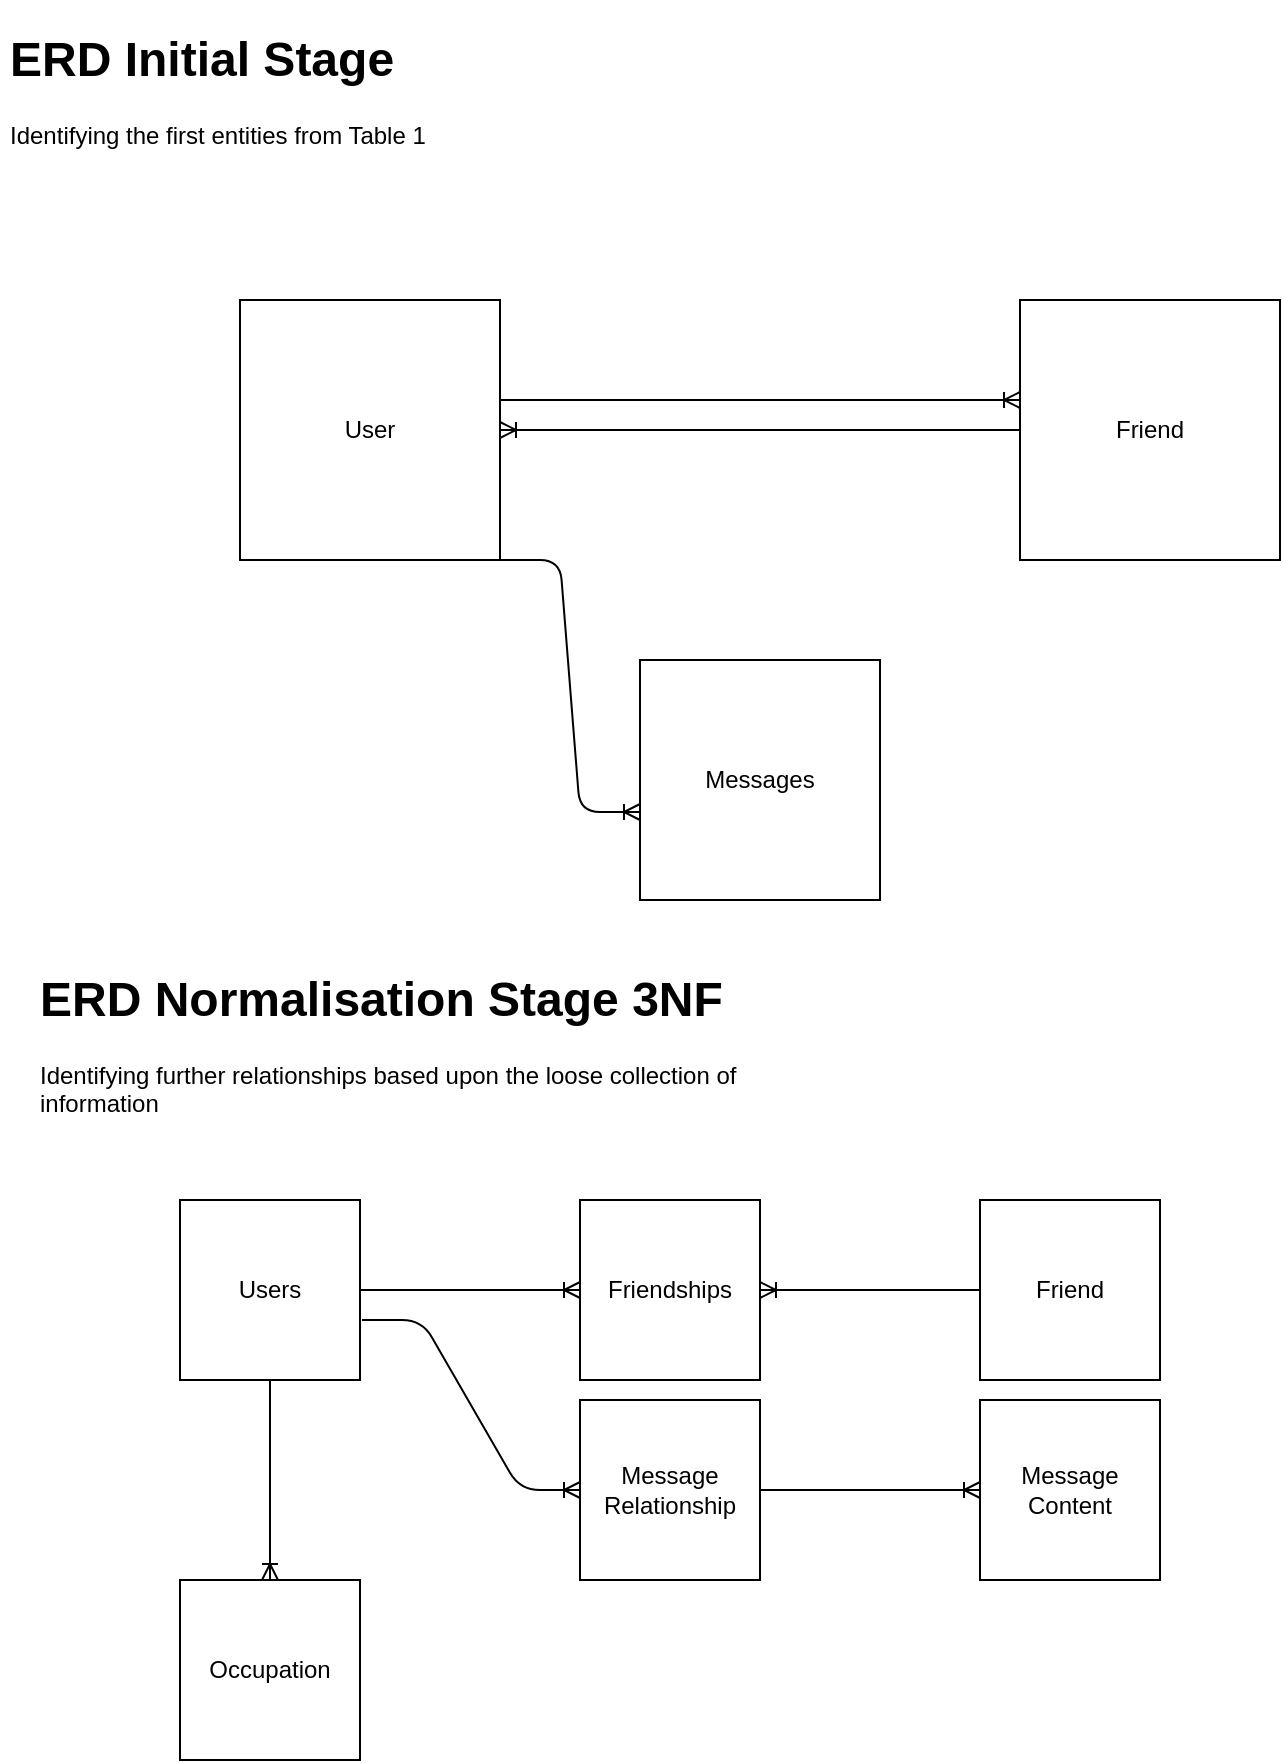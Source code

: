 <mxfile version="12.9.5" type="device"><diagram id="dMoiHjOdy32ZO6F81jRC" name="Page-1"><mxGraphModel dx="1422" dy="713" grid="1" gridSize="10" guides="1" tooltips="1" connect="1" arrows="1" fold="1" page="1" pageScale="1" pageWidth="850" pageHeight="1100" math="0" shadow="0"><root><mxCell id="0"/><mxCell id="1" parent="0"/><mxCell id="jiwF5cv3_DcmqTkr02V8-3" value="Messages" style="whiteSpace=wrap;html=1;aspect=fixed;" parent="1" vertex="1"><mxGeometry x="330" y="330" width="120" height="120" as="geometry"/></mxCell><mxCell id="jiwF5cv3_DcmqTkr02V8-4" value="Friend" style="whiteSpace=wrap;html=1;aspect=fixed;" parent="1" vertex="1"><mxGeometry x="520" y="150" width="130" height="130" as="geometry"/></mxCell><mxCell id="jiwF5cv3_DcmqTkr02V8-5" value="User" style="whiteSpace=wrap;html=1;aspect=fixed;" parent="1" vertex="1"><mxGeometry x="130" y="150" width="130" height="130" as="geometry"/></mxCell><mxCell id="jiwF5cv3_DcmqTkr02V8-9" value="&lt;h1&gt;ERD Initial Stage&lt;/h1&gt;&lt;div&gt;Identifying the first entities from Table 1&lt;/div&gt;" style="text;html=1;strokeColor=none;fillColor=none;spacing=5;spacingTop=-20;whiteSpace=wrap;overflow=hidden;rounded=0;" parent="1" vertex="1"><mxGeometry x="10" y="10" width="220" height="120" as="geometry"/></mxCell><mxCell id="jiwF5cv3_DcmqTkr02V8-13" value="" style="edgeStyle=entityRelationEdgeStyle;fontSize=12;html=1;endArrow=ERoneToMany;exitX=1;exitY=1;exitDx=0;exitDy=0;" parent="1" source="jiwF5cv3_DcmqTkr02V8-5" edge="1"><mxGeometry width="100" height="100" relative="1" as="geometry"><mxPoint x="370" y="440" as="sourcePoint"/><mxPoint x="330" y="406" as="targetPoint"/></mxGeometry></mxCell><mxCell id="jiwF5cv3_DcmqTkr02V8-14" value="" style="edgeStyle=entityRelationEdgeStyle;fontSize=12;html=1;endArrow=ERoneToMany;" parent="1" edge="1"><mxGeometry width="100" height="100" relative="1" as="geometry"><mxPoint x="260" y="200" as="sourcePoint"/><mxPoint x="520" y="200" as="targetPoint"/></mxGeometry></mxCell><mxCell id="jiwF5cv3_DcmqTkr02V8-20" value="" style="edgeStyle=entityRelationEdgeStyle;fontSize=12;html=1;endArrow=ERoneToMany;" parent="1" source="jiwF5cv3_DcmqTkr02V8-4" target="jiwF5cv3_DcmqTkr02V8-5" edge="1"><mxGeometry width="100" height="100" relative="1" as="geometry"><mxPoint x="560" y="540" as="sourcePoint"/><mxPoint x="660" y="440" as="targetPoint"/></mxGeometry></mxCell><mxCell id="jiwF5cv3_DcmqTkr02V8-24" value="&lt;h1&gt;ERD Normalisation Stage 3NF&lt;/h1&gt;&lt;div&gt;Identifying further relationships based upon the loose collection of information&lt;/div&gt;" style="text;html=1;strokeColor=none;fillColor=none;spacing=5;spacingTop=-20;whiteSpace=wrap;overflow=hidden;rounded=0;" parent="1" vertex="1"><mxGeometry x="25" y="480" width="365" height="120" as="geometry"/></mxCell><mxCell id="jiwF5cv3_DcmqTkr02V8-25" value="Message Relationship" style="whiteSpace=wrap;html=1;aspect=fixed;" parent="1" vertex="1"><mxGeometry x="300" y="700" width="90" height="90" as="geometry"/></mxCell><mxCell id="jiwF5cv3_DcmqTkr02V8-26" value="Users" style="whiteSpace=wrap;html=1;aspect=fixed;" parent="1" vertex="1"><mxGeometry x="100" y="600" width="90" height="90" as="geometry"/></mxCell><mxCell id="jiwF5cv3_DcmqTkr02V8-27" value="Occupation" style="whiteSpace=wrap;html=1;aspect=fixed;" parent="1" vertex="1"><mxGeometry x="100" y="790" width="90" height="90" as="geometry"/></mxCell><mxCell id="jiwF5cv3_DcmqTkr02V8-28" value="Friend" style="whiteSpace=wrap;html=1;aspect=fixed;" parent="1" vertex="1"><mxGeometry x="500" y="600" width="90" height="90" as="geometry"/></mxCell><mxCell id="jiwF5cv3_DcmqTkr02V8-29" value="Friendships" style="whiteSpace=wrap;html=1;aspect=fixed;" parent="1" vertex="1"><mxGeometry x="300" y="600" width="90" height="90" as="geometry"/></mxCell><mxCell id="jiwF5cv3_DcmqTkr02V8-30" value="Message Content" style="whiteSpace=wrap;html=1;aspect=fixed;" parent="1" vertex="1"><mxGeometry x="500" y="700" width="90" height="90" as="geometry"/></mxCell><mxCell id="jiwF5cv3_DcmqTkr02V8-32" value="" style="edgeStyle=entityRelationEdgeStyle;fontSize=12;html=1;endArrow=ERoneToMany;entryX=0;entryY=0.5;entryDx=0;entryDy=0;exitX=1;exitY=0.5;exitDx=0;exitDy=0;" parent="1" source="jiwF5cv3_DcmqTkr02V8-26" target="jiwF5cv3_DcmqTkr02V8-29" edge="1"><mxGeometry width="100" height="100" relative="1" as="geometry"><mxPoint x="190" y="660" as="sourcePoint"/><mxPoint x="290" y="560" as="targetPoint"/></mxGeometry></mxCell><mxCell id="jiwF5cv3_DcmqTkr02V8-33" value="" style="edgeStyle=entityRelationEdgeStyle;fontSize=12;html=1;endArrow=ERoneToMany;exitX=1.011;exitY=0.667;exitDx=0;exitDy=0;entryX=0;entryY=0.5;entryDx=0;entryDy=0;exitPerimeter=0;" parent="1" source="jiwF5cv3_DcmqTkr02V8-26" target="jiwF5cv3_DcmqTkr02V8-25" edge="1"><mxGeometry width="100" height="100" relative="1" as="geometry"><mxPoint x="300" y="840" as="sourcePoint"/><mxPoint x="400" y="740" as="targetPoint"/></mxGeometry></mxCell><mxCell id="jiwF5cv3_DcmqTkr02V8-34" value="" style="edgeStyle=entityRelationEdgeStyle;fontSize=12;html=1;endArrow=ERoneToMany;exitX=1;exitY=0.5;exitDx=0;exitDy=0;entryX=0;entryY=0.5;entryDx=0;entryDy=0;" parent="1" source="jiwF5cv3_DcmqTkr02V8-25" target="jiwF5cv3_DcmqTkr02V8-30" edge="1"><mxGeometry width="100" height="100" relative="1" as="geometry"><mxPoint x="300" y="840" as="sourcePoint"/><mxPoint x="400" y="740" as="targetPoint"/></mxGeometry></mxCell><mxCell id="jiwF5cv3_DcmqTkr02V8-40" value="" style="edgeStyle=entityRelationEdgeStyle;fontSize=12;html=1;endArrow=ERoneToMany;" parent="1" source="jiwF5cv3_DcmqTkr02V8-28" target="jiwF5cv3_DcmqTkr02V8-29" edge="1"><mxGeometry width="100" height="100" relative="1" as="geometry"><mxPoint x="300" y="880" as="sourcePoint"/><mxPoint x="400" y="780" as="targetPoint"/></mxGeometry></mxCell><mxCell id="jiwF5cv3_DcmqTkr02V8-43" value="" style="fontSize=12;html=1;endArrow=ERoneToMany;rounded=1;exitX=0.5;exitY=1;exitDx=0;exitDy=0;entryX=0.5;entryY=0;entryDx=0;entryDy=0;" parent="1" source="jiwF5cv3_DcmqTkr02V8-26" target="jiwF5cv3_DcmqTkr02V8-27" edge="1"><mxGeometry width="100" height="100" relative="1" as="geometry"><mxPoint x="270" y="960" as="sourcePoint"/><mxPoint x="370" y="860" as="targetPoint"/></mxGeometry></mxCell></root></mxGraphModel></diagram></mxfile>